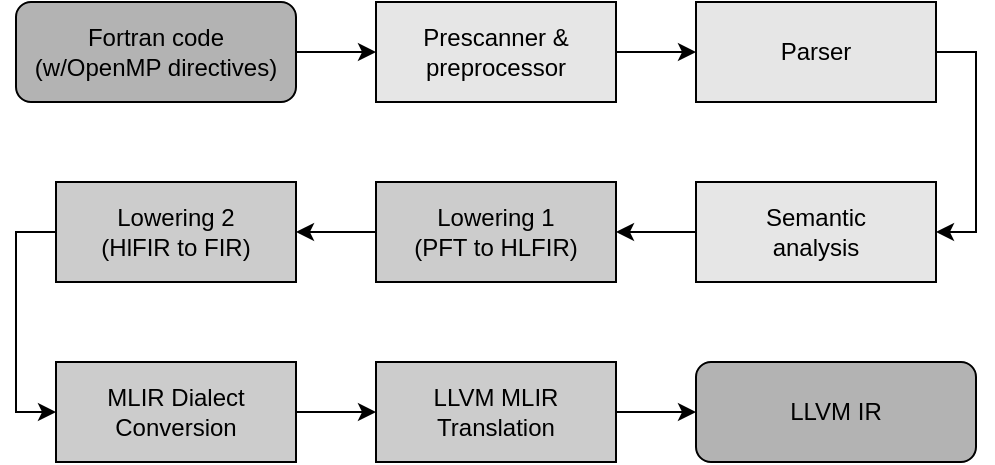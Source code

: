 <mxfile version="28.0.6">
  <diagram name="Page-1" id="Kj-6u1kmiEmNgJKNgiPr">
    <mxGraphModel dx="984" dy="572" grid="1" gridSize="10" guides="1" tooltips="1" connect="1" arrows="1" fold="1" page="1" pageScale="1" pageWidth="850" pageHeight="1100" math="0" shadow="0">
      <root>
        <mxCell id="0" />
        <mxCell id="1" parent="0" />
        <mxCell id="vntsHKRQvQi0EZRlt0sJ-16" style="edgeStyle=orthogonalEdgeStyle;rounded=0;orthogonalLoop=1;jettySize=auto;html=1;exitX=1;exitY=0.5;exitDx=0;exitDy=0;entryX=0;entryY=0.5;entryDx=0;entryDy=0;" parent="1" source="vntsHKRQvQi0EZRlt0sJ-2" target="vntsHKRQvQi0EZRlt0sJ-3" edge="1">
          <mxGeometry relative="1" as="geometry" />
        </mxCell>
        <mxCell id="vntsHKRQvQi0EZRlt0sJ-2" value="Prescanner &amp;amp;&lt;br&gt;preprocessor" style="rounded=0;whiteSpace=wrap;html=1;fillColor=#E6E6E6;" parent="1" vertex="1">
          <mxGeometry x="280" y="80" width="120" height="50" as="geometry" />
        </mxCell>
        <mxCell id="vntsHKRQvQi0EZRlt0sJ-23" style="edgeStyle=orthogonalEdgeStyle;rounded=0;orthogonalLoop=1;jettySize=auto;html=1;exitX=1;exitY=0.5;exitDx=0;exitDy=0;entryX=1;entryY=0.5;entryDx=0;entryDy=0;" parent="1" source="vntsHKRQvQi0EZRlt0sJ-3" target="vntsHKRQvQi0EZRlt0sJ-5" edge="1">
          <mxGeometry relative="1" as="geometry" />
        </mxCell>
        <mxCell id="vntsHKRQvQi0EZRlt0sJ-3" value="Parser" style="rounded=0;whiteSpace=wrap;html=1;fillColor=#E6E6E6;" parent="1" vertex="1">
          <mxGeometry x="440" y="80" width="120" height="50" as="geometry" />
        </mxCell>
        <mxCell id="qDUYlyDLEI0-i8Mk5LSP-2" style="edgeStyle=orthogonalEdgeStyle;rounded=0;orthogonalLoop=1;jettySize=auto;html=1;exitX=0;exitY=0.5;exitDx=0;exitDy=0;entryX=1;entryY=0.5;entryDx=0;entryDy=0;" parent="1" source="vntsHKRQvQi0EZRlt0sJ-5" target="vntsHKRQvQi0EZRlt0sJ-6" edge="1">
          <mxGeometry relative="1" as="geometry" />
        </mxCell>
        <mxCell id="vntsHKRQvQi0EZRlt0sJ-5" value="Semantic&lt;div&gt;analysis&lt;/div&gt;" style="rounded=0;whiteSpace=wrap;html=1;fillColor=#E6E6E6;" parent="1" vertex="1">
          <mxGeometry x="440" y="170" width="120" height="50" as="geometry" />
        </mxCell>
        <mxCell id="qDUYlyDLEI0-i8Mk5LSP-3" style="edgeStyle=orthogonalEdgeStyle;rounded=0;orthogonalLoop=1;jettySize=auto;html=1;exitX=0;exitY=0.5;exitDx=0;exitDy=0;" parent="1" source="vntsHKRQvQi0EZRlt0sJ-6" target="vntsHKRQvQi0EZRlt0sJ-9" edge="1">
          <mxGeometry relative="1" as="geometry" />
        </mxCell>
        <mxCell id="vntsHKRQvQi0EZRlt0sJ-6" value="Lowering 1&lt;div&gt;(PFT to HLFIR)&lt;/div&gt;" style="rounded=0;whiteSpace=wrap;html=1;fillColor=#CCCCCC;" parent="1" vertex="1">
          <mxGeometry x="280" y="170" width="120" height="50" as="geometry" />
        </mxCell>
        <mxCell id="vntsHKRQvQi0EZRlt0sJ-24" style="edgeStyle=orthogonalEdgeStyle;rounded=0;orthogonalLoop=1;jettySize=auto;html=1;exitX=0;exitY=0.5;exitDx=0;exitDy=0;entryX=0;entryY=0.5;entryDx=0;entryDy=0;" parent="1" source="vntsHKRQvQi0EZRlt0sJ-9" target="vntsHKRQvQi0EZRlt0sJ-10" edge="1">
          <mxGeometry relative="1" as="geometry" />
        </mxCell>
        <mxCell id="vntsHKRQvQi0EZRlt0sJ-9" value="Lowering 2&lt;div&gt;(HlFIR to FIR)&lt;/div&gt;" style="rounded=0;whiteSpace=wrap;html=1;fillColor=#CCCCCC;" parent="1" vertex="1">
          <mxGeometry x="120" y="170" width="120" height="50" as="geometry" />
        </mxCell>
        <mxCell id="vntsHKRQvQi0EZRlt0sJ-21" style="edgeStyle=orthogonalEdgeStyle;rounded=0;orthogonalLoop=1;jettySize=auto;html=1;exitX=1;exitY=0.5;exitDx=0;exitDy=0;entryX=0;entryY=0.5;entryDx=0;entryDy=0;" parent="1" source="vntsHKRQvQi0EZRlt0sJ-10" target="vntsHKRQvQi0EZRlt0sJ-11" edge="1">
          <mxGeometry relative="1" as="geometry" />
        </mxCell>
        <mxCell id="vntsHKRQvQi0EZRlt0sJ-10" value="MLIR Dialect Conversion" style="rounded=0;whiteSpace=wrap;html=1;fillColor=#CCCCCC;" parent="1" vertex="1">
          <mxGeometry x="120" y="260" width="120" height="50" as="geometry" />
        </mxCell>
        <mxCell id="vntsHKRQvQi0EZRlt0sJ-22" style="edgeStyle=orthogonalEdgeStyle;rounded=0;orthogonalLoop=1;jettySize=auto;html=1;exitX=1;exitY=0.5;exitDx=0;exitDy=0;entryX=0;entryY=0.5;entryDx=0;entryDy=0;" parent="1" source="vntsHKRQvQi0EZRlt0sJ-11" target="vntsHKRQvQi0EZRlt0sJ-14" edge="1">
          <mxGeometry relative="1" as="geometry" />
        </mxCell>
        <mxCell id="vntsHKRQvQi0EZRlt0sJ-11" value="LLVM MLIR&lt;div&gt;Translation&lt;/div&gt;" style="rounded=0;whiteSpace=wrap;html=1;fillColor=#CCCCCC;" parent="1" vertex="1">
          <mxGeometry x="280" y="260" width="120" height="50" as="geometry" />
        </mxCell>
        <mxCell id="vntsHKRQvQi0EZRlt0sJ-15" style="edgeStyle=orthogonalEdgeStyle;rounded=0;orthogonalLoop=1;jettySize=auto;html=1;exitX=1;exitY=0.5;exitDx=0;exitDy=0;entryX=0;entryY=0.5;entryDx=0;entryDy=0;" parent="1" source="vntsHKRQvQi0EZRlt0sJ-13" target="vntsHKRQvQi0EZRlt0sJ-2" edge="1">
          <mxGeometry relative="1" as="geometry" />
        </mxCell>
        <mxCell id="vntsHKRQvQi0EZRlt0sJ-13" value="Fortran code&lt;br&gt;(w/OpenMP directives)" style="rounded=1;whiteSpace=wrap;html=1;gradientColor=none;strokeColor=default;fillColor=#B3B3B3;" parent="1" vertex="1">
          <mxGeometry x="100" y="80" width="140" height="50" as="geometry" />
        </mxCell>
        <mxCell id="vntsHKRQvQi0EZRlt0sJ-14" value="LLVM IR" style="rounded=1;whiteSpace=wrap;html=1;fillColor=#B3B3B3;" parent="1" vertex="1">
          <mxGeometry x="440" y="260" width="140" height="50" as="geometry" />
        </mxCell>
      </root>
    </mxGraphModel>
  </diagram>
</mxfile>
